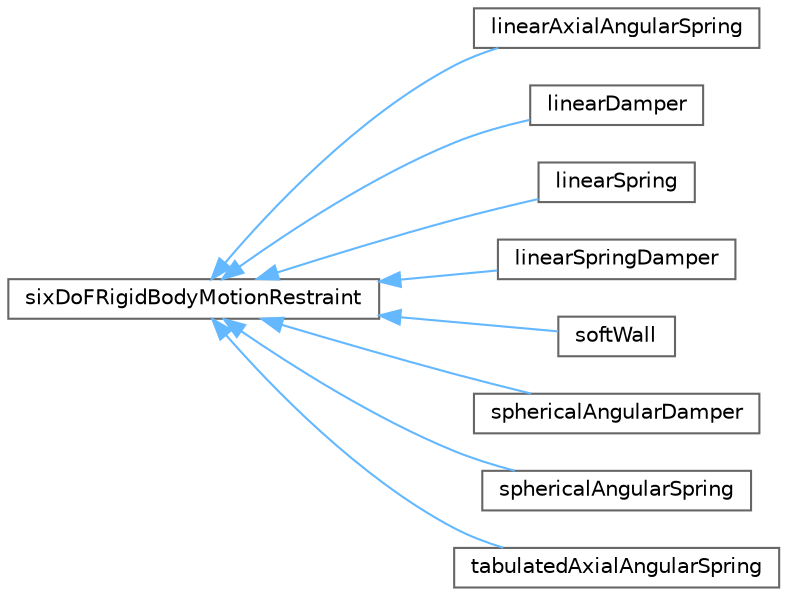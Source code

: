 digraph "Graphical Class Hierarchy"
{
 // LATEX_PDF_SIZE
  bgcolor="transparent";
  edge [fontname=Helvetica,fontsize=10,labelfontname=Helvetica,labelfontsize=10];
  node [fontname=Helvetica,fontsize=10,shape=box,height=0.2,width=0.4];
  rankdir="LR";
  Node0 [id="Node000000",label="sixDoFRigidBodyMotionRestraint",height=0.2,width=0.4,color="grey40", fillcolor="white", style="filled",URL="$classFoam_1_1sixDoFRigidBodyMotionRestraint.html",tooltip="Base class for defining restraints for sixDoF motions."];
  Node0 -> Node1 [id="edge5314_Node000000_Node000001",dir="back",color="steelblue1",style="solid",tooltip=" "];
  Node1 [id="Node000001",label="linearAxialAngularSpring",height=0.2,width=0.4,color="grey40", fillcolor="white", style="filled",URL="$classFoam_1_1sixDoFRigidBodyMotionRestraints_1_1linearAxialAngularSpring.html",tooltip="sixDoFRigidBodyMotionRestraints model. Linear axial angular spring."];
  Node0 -> Node2 [id="edge5315_Node000000_Node000002",dir="back",color="steelblue1",style="solid",tooltip=" "];
  Node2 [id="Node000002",label="linearDamper",height=0.2,width=0.4,color="grey40", fillcolor="white", style="filled",URL="$classFoam_1_1sixDoFRigidBodyMotionRestraints_1_1linearDamper.html",tooltip="sixDoFRigidBodyMotionRestraints model. Linear spring."];
  Node0 -> Node3 [id="edge5316_Node000000_Node000003",dir="back",color="steelblue1",style="solid",tooltip=" "];
  Node3 [id="Node000003",label="linearSpring",height=0.2,width=0.4,color="grey40", fillcolor="white", style="filled",URL="$classFoam_1_1sixDoFRigidBodyMotionRestraints_1_1linearSpring.html",tooltip="sixDoFRigidBodyMotionRestraints model. Linear spring."];
  Node0 -> Node4 [id="edge5317_Node000000_Node000004",dir="back",color="steelblue1",style="solid",tooltip=" "];
  Node4 [id="Node000004",label="linearSpringDamper",height=0.2,width=0.4,color="grey40", fillcolor="white", style="filled",URL="$classFoam_1_1sixDoFRigidBodyMotionRestraints_1_1linearSpringDamper.html",tooltip="sixDoFRigidBodyMotionRestraints model. Linear Spring-Damper system."];
  Node0 -> Node5 [id="edge5318_Node000000_Node000005",dir="back",color="steelblue1",style="solid",tooltip=" "];
  Node5 [id="Node000005",label="softWall",height=0.2,width=0.4,color="grey40", fillcolor="white", style="filled",URL="$classFoam_1_1sixDoFRigidBodyMotionRestraints_1_1softWall.html",tooltip="sixDoFRigidBodyMotionRestraints model. Soft wall."];
  Node0 -> Node6 [id="edge5319_Node000000_Node000006",dir="back",color="steelblue1",style="solid",tooltip=" "];
  Node6 [id="Node000006",label="sphericalAngularDamper",height=0.2,width=0.4,color="grey40", fillcolor="white", style="filled",URL="$classFoam_1_1sixDoFRigidBodyMotionRestraints_1_1sphericalAngularDamper.html",tooltip="sixDoFRigidBodyMotionRestraints model. Spherical angular damper."];
  Node0 -> Node7 [id="edge5320_Node000000_Node000007",dir="back",color="steelblue1",style="solid",tooltip=" "];
  Node7 [id="Node000007",label="sphericalAngularSpring",height=0.2,width=0.4,color="grey40", fillcolor="white", style="filled",URL="$classFoam_1_1sixDoFRigidBodyMotionRestraints_1_1sphericalAngularSpring.html",tooltip="sixDoFRigidBodyMotionRestraints model. Spherical angular spring."];
  Node0 -> Node8 [id="edge5321_Node000000_Node000008",dir="back",color="steelblue1",style="solid",tooltip=" "];
  Node8 [id="Node000008",label="tabulatedAxialAngularSpring",height=0.2,width=0.4,color="grey40", fillcolor="white", style="filled",URL="$classFoam_1_1sixDoFRigidBodyMotionRestraints_1_1tabulatedAxialAngularSpring.html",tooltip="sixDoFRigidBodyMotionRestraints model. Axial angular spring with moment values drawn from an interpol..."];
}
